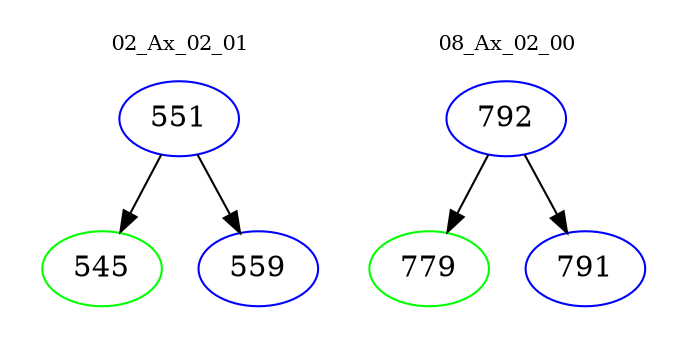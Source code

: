 digraph{
subgraph cluster_0 {
color = white
label = "02_Ax_02_01";
fontsize=10;
T0_551 [label="551", color="blue"]
T0_551 -> T0_545 [color="black"]
T0_545 [label="545", color="green"]
T0_551 -> T0_559 [color="black"]
T0_559 [label="559", color="blue"]
}
subgraph cluster_1 {
color = white
label = "08_Ax_02_00";
fontsize=10;
T1_792 [label="792", color="blue"]
T1_792 -> T1_779 [color="black"]
T1_779 [label="779", color="green"]
T1_792 -> T1_791 [color="black"]
T1_791 [label="791", color="blue"]
}
}
